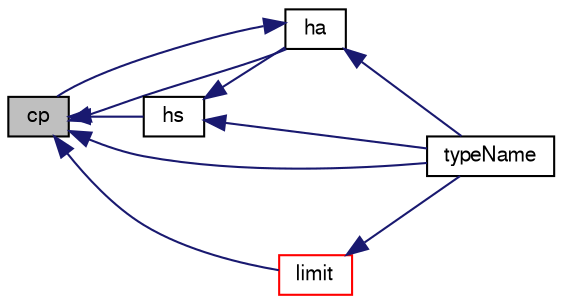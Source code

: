 digraph "cp"
{
  bgcolor="transparent";
  edge [fontname="FreeSans",fontsize="10",labelfontname="FreeSans",labelfontsize="10"];
  node [fontname="FreeSans",fontsize="10",shape=record];
  rankdir="LR";
  Node154 [label="cp",height=0.2,width=0.4,color="black", fillcolor="grey75", style="filled", fontcolor="black"];
  Node154 -> Node155 [dir="back",color="midnightblue",fontsize="10",style="solid",fontname="FreeSans"];
  Node155 [label="ha",height=0.2,width=0.4,color="black",URL="$a30362.html#a94fe7b61e38a21bcb5f8787a013210bf",tooltip="Absolute Enthalpy [J/kmol]. "];
  Node155 -> Node156 [dir="back",color="midnightblue",fontsize="10",style="solid",fontname="FreeSans"];
  Node156 [label="typeName",height=0.2,width=0.4,color="black",URL="$a30362.html#a561f535eabff4d94fd999c48df4443bd",tooltip="Return the instantiated type name. "];
  Node155 -> Node154 [dir="back",color="midnightblue",fontsize="10",style="solid",fontname="FreeSans"];
  Node154 -> Node157 [dir="back",color="midnightblue",fontsize="10",style="solid",fontname="FreeSans"];
  Node157 [label="hs",height=0.2,width=0.4,color="black",URL="$a30362.html#af7e93c786c1bd6230616e0c98e58a977",tooltip="Sensible Enthalpy [J/kmol]. "];
  Node157 -> Node156 [dir="back",color="midnightblue",fontsize="10",style="solid",fontname="FreeSans"];
  Node157 -> Node155 [dir="back",color="midnightblue",fontsize="10",style="solid",fontname="FreeSans"];
  Node154 -> Node158 [dir="back",color="midnightblue",fontsize="10",style="solid",fontname="FreeSans"];
  Node158 [label="limit",height=0.2,width=0.4,color="red",URL="$a30362.html#a1db1b345559ac8b85bba6c587dcc1264",tooltip="Limit the temperature to be in the range Tlow_ to Thigh_. "];
  Node158 -> Node156 [dir="back",color="midnightblue",fontsize="10",style="solid",fontname="FreeSans"];
  Node154 -> Node156 [dir="back",color="midnightblue",fontsize="10",style="solid",fontname="FreeSans"];
}
